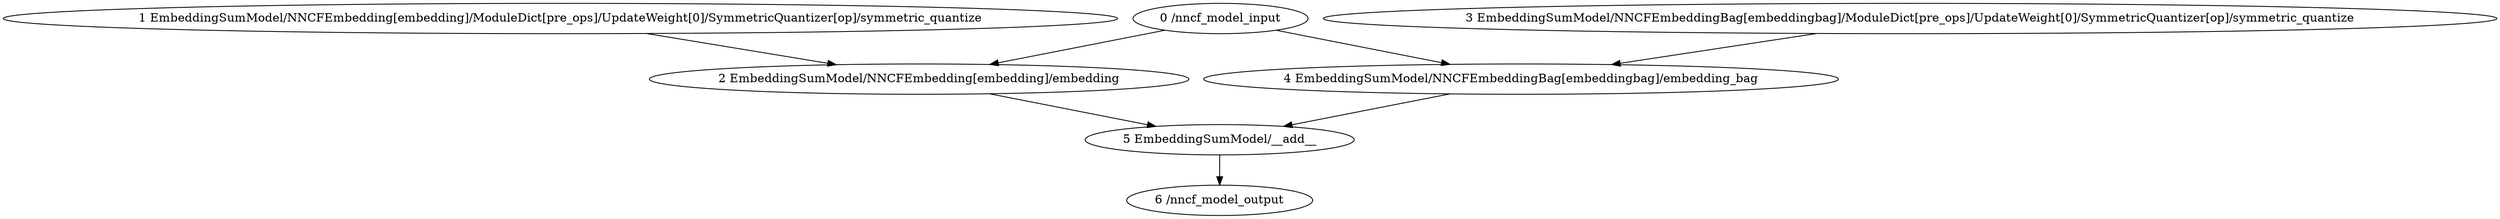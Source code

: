 strict digraph  {
"0 /nncf_model_input" [id=0, scope="", type=nncf_model_input];
"1 EmbeddingSumModel/NNCFEmbedding[embedding]/ModuleDict[pre_ops]/UpdateWeight[0]/SymmetricQuantizer[op]/symmetric_quantize" [id=1, scope="EmbeddingSumModel/NNCFEmbedding[embedding]/ModuleDict[pre_ops]/UpdateWeight[0]/SymmetricQuantizer[op]", type=symmetric_quantize];
"2 EmbeddingSumModel/NNCFEmbedding[embedding]/embedding" [id=2, scope="EmbeddingSumModel/NNCFEmbedding[embedding]", type=embedding];
"3 EmbeddingSumModel/NNCFEmbeddingBag[embeddingbag]/ModuleDict[pre_ops]/UpdateWeight[0]/SymmetricQuantizer[op]/symmetric_quantize" [id=3, scope="EmbeddingSumModel/NNCFEmbeddingBag[embeddingbag]/ModuleDict[pre_ops]/UpdateWeight[0]/SymmetricQuantizer[op]", type=symmetric_quantize];
"4 EmbeddingSumModel/NNCFEmbeddingBag[embeddingbag]/embedding_bag" [id=4, scope="EmbeddingSumModel/NNCFEmbeddingBag[embeddingbag]", type=embedding_bag];
"5 EmbeddingSumModel/__add__" [id=5, scope=EmbeddingSumModel, type=__add__];
"6 /nncf_model_output" [id=6, scope="", type=nncf_model_output];
"0 /nncf_model_input" -> "2 EmbeddingSumModel/NNCFEmbedding[embedding]/embedding";
"0 /nncf_model_input" -> "4 EmbeddingSumModel/NNCFEmbeddingBag[embeddingbag]/embedding_bag";
"1 EmbeddingSumModel/NNCFEmbedding[embedding]/ModuleDict[pre_ops]/UpdateWeight[0]/SymmetricQuantizer[op]/symmetric_quantize" -> "2 EmbeddingSumModel/NNCFEmbedding[embedding]/embedding";
"2 EmbeddingSumModel/NNCFEmbedding[embedding]/embedding" -> "5 EmbeddingSumModel/__add__";
"3 EmbeddingSumModel/NNCFEmbeddingBag[embeddingbag]/ModuleDict[pre_ops]/UpdateWeight[0]/SymmetricQuantizer[op]/symmetric_quantize" -> "4 EmbeddingSumModel/NNCFEmbeddingBag[embeddingbag]/embedding_bag";
"4 EmbeddingSumModel/NNCFEmbeddingBag[embeddingbag]/embedding_bag" -> "5 EmbeddingSumModel/__add__";
"5 EmbeddingSumModel/__add__" -> "6 /nncf_model_output";
}
